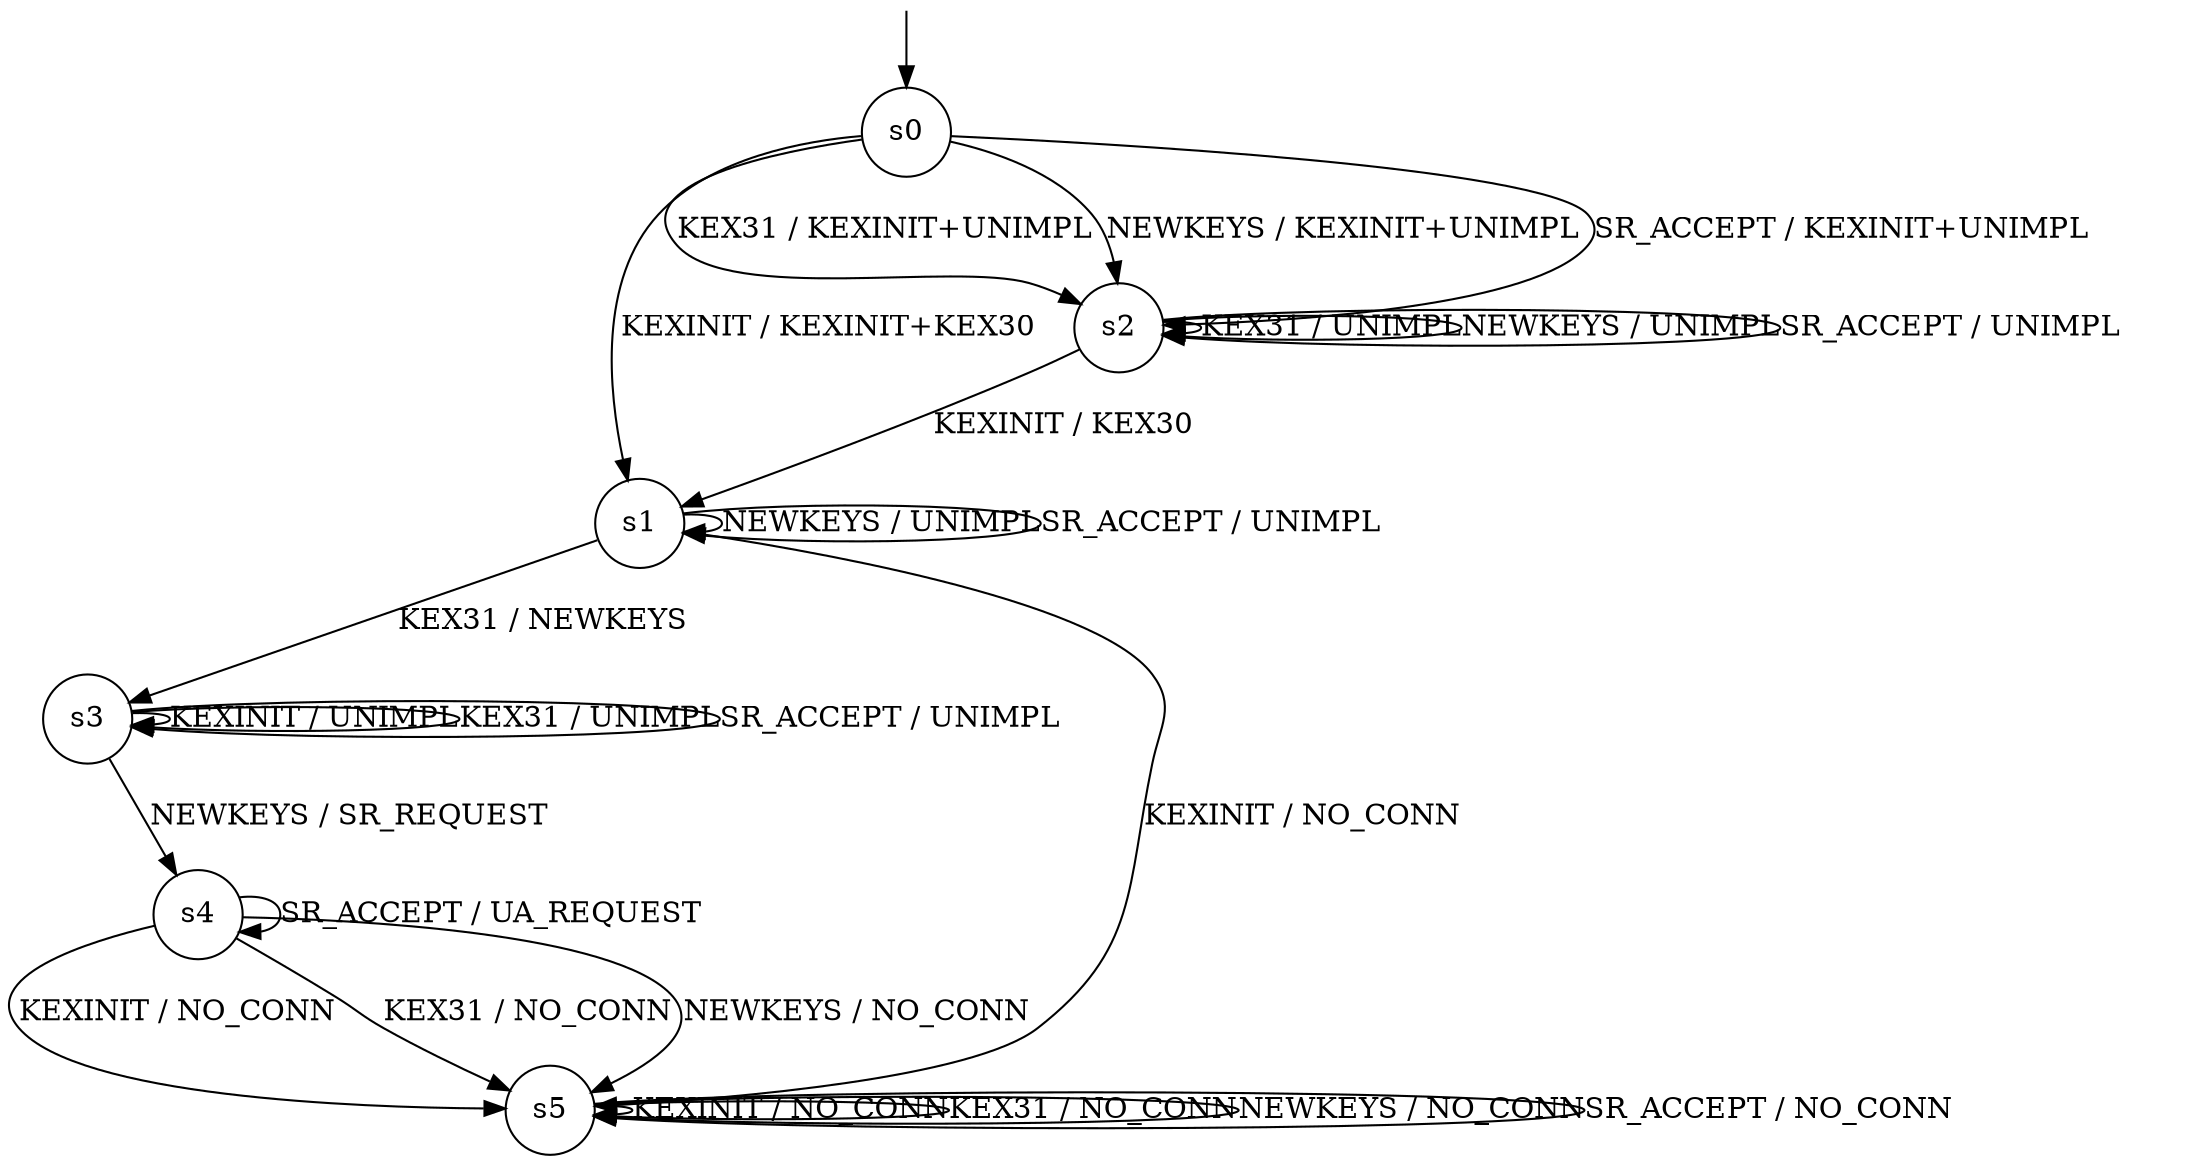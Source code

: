 digraph g {

	s0 [shape="circle" label="s0"];
	s1 [shape="circle" label="s1"];
	s2 [shape="circle" label="s2"];
	s3 [shape="circle" label="s3"];
	s4 [shape="circle" label="s4"];
	s5 [shape="circle" label="s5"];
	s0 -> s1 [label="KEXINIT / KEXINIT+KEX30"];
	s0 -> s2 [label="KEX31 / KEXINIT+UNIMPL"];
	s0 -> s2 [label="NEWKEYS / KEXINIT+UNIMPL"];
	s0 -> s2 [label="SR_ACCEPT / KEXINIT+UNIMPL"];
	s1 -> s5 [label="KEXINIT / NO_CONN"];
	s1 -> s3 [label="KEX31 / NEWKEYS"];
	s1 -> s1 [label="NEWKEYS / UNIMPL"];
	s1 -> s1 [label="SR_ACCEPT / UNIMPL"];
	s2 -> s1 [label="KEXINIT / KEX30"];
	s2 -> s2 [label="KEX31 / UNIMPL"];
	s2 -> s2 [label="NEWKEYS / UNIMPL"];
	s2 -> s2 [label="SR_ACCEPT / UNIMPL"];
	s3 -> s3 [label="KEXINIT / UNIMPL"];
	s3 -> s3 [label="KEX31 / UNIMPL"];
	s3 -> s4 [label="NEWKEYS / SR_REQUEST"];
	s3 -> s3 [label="SR_ACCEPT / UNIMPL"];
	s4 -> s5 [label="KEXINIT / NO_CONN"];
	s4 -> s5 [label="KEX31 / NO_CONN"];
	s4 -> s5 [label="NEWKEYS / NO_CONN"];
	s4 -> s4 [label="SR_ACCEPT / UA_REQUEST"];
	s5 -> s5 [label="KEXINIT / NO_CONN"];
	s5 -> s5 [label="KEX31 / NO_CONN"];
	s5 -> s5 [label="NEWKEYS / NO_CONN"];
	s5 -> s5 [label="SR_ACCEPT / NO_CONN"];

__start0 [label="" shape="none" width="0" height="0"];
__start0 -> s0;

}
